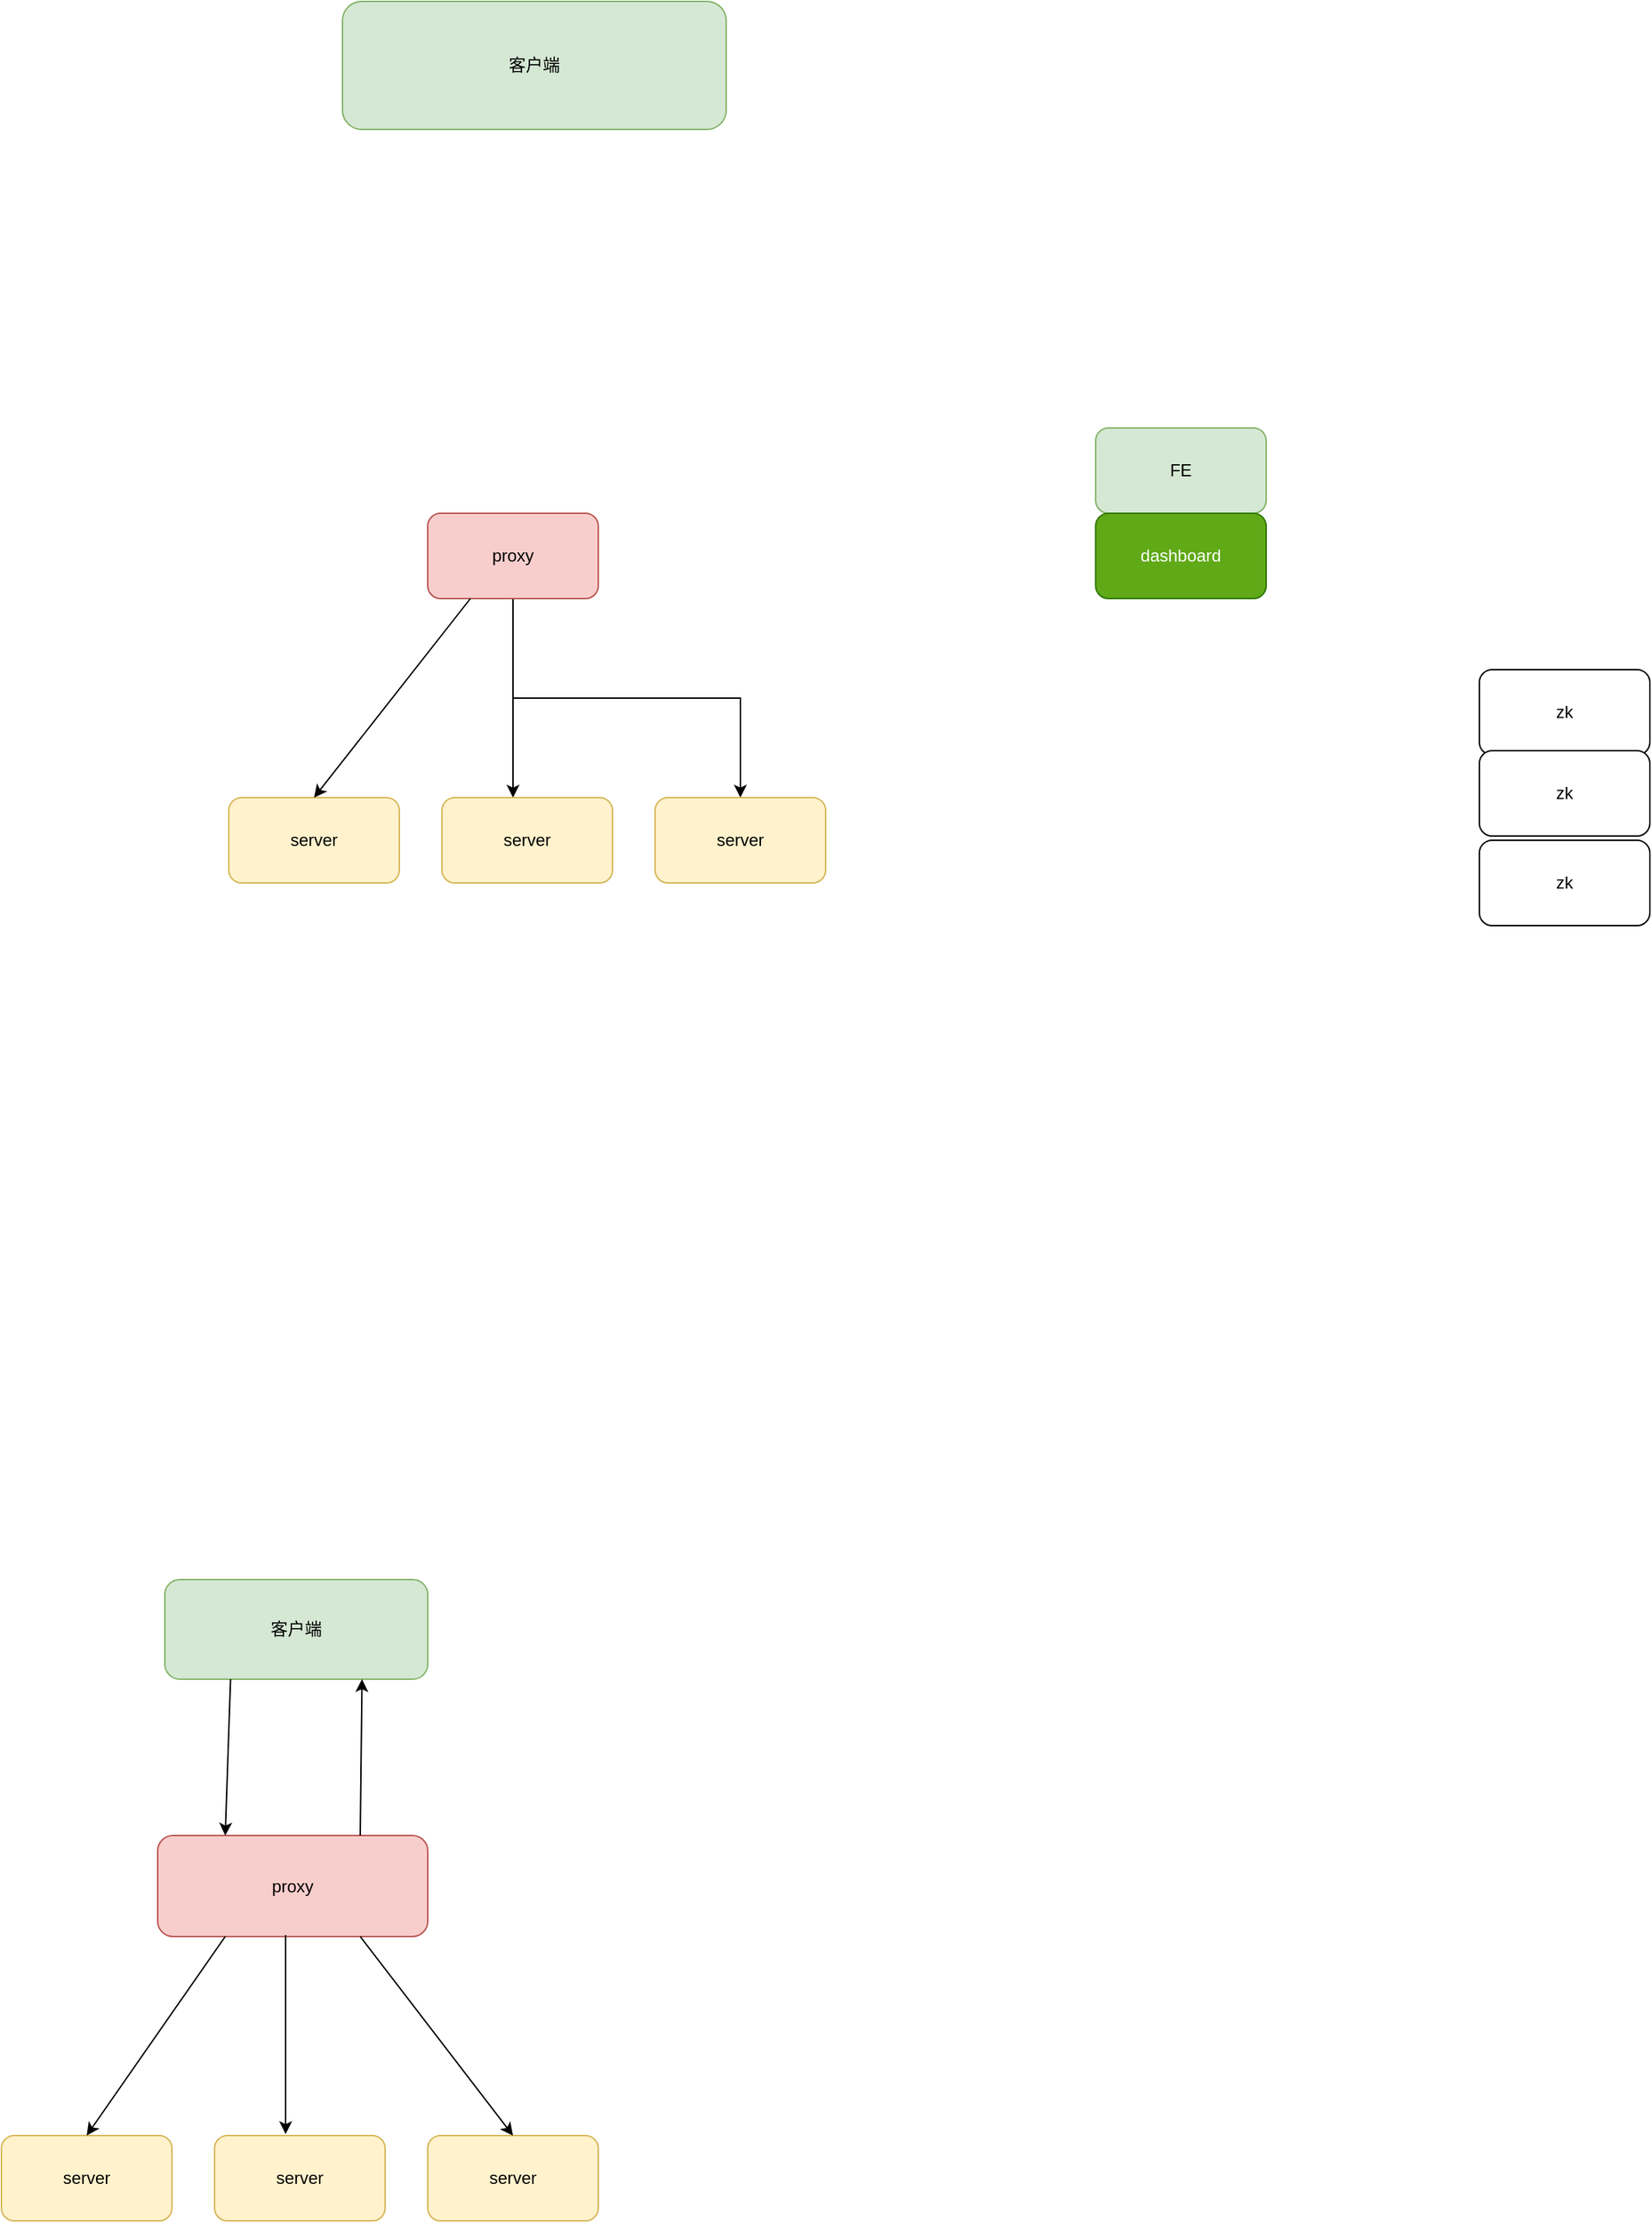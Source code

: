 <mxfile>
    <diagram id="2f404044-711c-603c-8f00-f6bb4c023d3c" name="Page-1">
        <mxGraphModel dx="1723" dy="1169" grid="1" gridSize="10" guides="1" tooltips="1" connect="1" arrows="1" fold="1" page="1" pageScale="1" pageWidth="1169" pageHeight="827" background="none" math="0" shadow="0">
            <root>
                <mxCell id="0"/>
                <mxCell id="1" parent="0"/>
                <mxCell id="2_33ajj9EVAp_yL2VxGF-64" value="客户端" style="rounded=1;whiteSpace=wrap;html=1;fillColor=#d5e8d4;strokeColor=#82b366;" parent="1" vertex="1">
                    <mxGeometry x="750" y="300" width="270" height="90" as="geometry"/>
                </mxCell>
                <mxCell id="2_33ajj9EVAp_yL2VxGF-74" style="edgeStyle=orthogonalEdgeStyle;rounded=0;orthogonalLoop=1;jettySize=auto;html=1;" parent="1" source="2_33ajj9EVAp_yL2VxGF-67" target="2_33ajj9EVAp_yL2VxGF-69" edge="1">
                    <mxGeometry relative="1" as="geometry">
                        <Array as="points">
                            <mxPoint x="870" y="820"/>
                            <mxPoint x="870" y="820"/>
                        </Array>
                    </mxGeometry>
                </mxCell>
                <mxCell id="2_33ajj9EVAp_yL2VxGF-75" style="edgeStyle=orthogonalEdgeStyle;rounded=0;orthogonalLoop=1;jettySize=auto;html=1;entryX=0.5;entryY=0;entryDx=0;entryDy=0;" parent="1" source="2_33ajj9EVAp_yL2VxGF-67" target="2_33ajj9EVAp_yL2VxGF-70" edge="1">
                    <mxGeometry relative="1" as="geometry">
                        <mxPoint x="1020" y="580" as="targetPoint"/>
                        <Array as="points">
                            <mxPoint x="870" y="790"/>
                            <mxPoint x="1030" y="790"/>
                        </Array>
                    </mxGeometry>
                </mxCell>
                <mxCell id="2_33ajj9EVAp_yL2VxGF-67" value="proxy" style="rounded=1;whiteSpace=wrap;html=1;fillColor=#f8cecc;strokeColor=#b85450;" parent="1" vertex="1">
                    <mxGeometry x="810" y="660" width="120" height="60" as="geometry"/>
                </mxCell>
                <mxCell id="2_33ajj9EVAp_yL2VxGF-68" value="server" style="rounded=1;whiteSpace=wrap;html=1;fillColor=#fff2cc;strokeColor=#d6b656;" parent="1" vertex="1">
                    <mxGeometry x="670" y="860" width="120" height="60" as="geometry"/>
                </mxCell>
                <mxCell id="2_33ajj9EVAp_yL2VxGF-69" value="server" style="rounded=1;whiteSpace=wrap;html=1;fillColor=#fff2cc;strokeColor=#d6b656;" parent="1" vertex="1">
                    <mxGeometry x="820" y="860" width="120" height="60" as="geometry"/>
                </mxCell>
                <mxCell id="2_33ajj9EVAp_yL2VxGF-70" value="server" style="rounded=1;whiteSpace=wrap;html=1;fillColor=#fff2cc;strokeColor=#d6b656;" parent="1" vertex="1">
                    <mxGeometry x="970" y="860" width="120" height="60" as="geometry"/>
                </mxCell>
                <mxCell id="2_33ajj9EVAp_yL2VxGF-73" value="" style="endArrow=classic;html=1;rounded=0;exitX=0.25;exitY=1;exitDx=0;exitDy=0;entryX=0.5;entryY=0;entryDx=0;entryDy=0;" parent="1" source="2_33ajj9EVAp_yL2VxGF-67" target="2_33ajj9EVAp_yL2VxGF-68" edge="1">
                    <mxGeometry width="50" height="50" relative="1" as="geometry">
                        <mxPoint x="1020" y="660" as="sourcePoint"/>
                        <mxPoint x="1070" y="610" as="targetPoint"/>
                    </mxGeometry>
                </mxCell>
                <mxCell id="2_33ajj9EVAp_yL2VxGF-76" value="FE" style="rounded=1;whiteSpace=wrap;html=1;fillColor=#d5e8d4;strokeColor=#82b366;" parent="1" vertex="1">
                    <mxGeometry x="1280" y="600" width="120" height="60" as="geometry"/>
                </mxCell>
                <mxCell id="2_33ajj9EVAp_yL2VxGF-77" value="dashboard" style="rounded=1;whiteSpace=wrap;html=1;fillColor=#60a917;strokeColor=#2D7600;fontColor=#ffffff;" parent="1" vertex="1">
                    <mxGeometry x="1280" y="660" width="120" height="60" as="geometry"/>
                </mxCell>
                <mxCell id="2_33ajj9EVAp_yL2VxGF-78" value="zk" style="rounded=1;whiteSpace=wrap;html=1;" parent="1" vertex="1">
                    <mxGeometry x="1550" y="770" width="120" height="60" as="geometry"/>
                </mxCell>
                <mxCell id="2_33ajj9EVAp_yL2VxGF-79" value="zk" style="rounded=1;whiteSpace=wrap;html=1;" parent="1" vertex="1">
                    <mxGeometry x="1550" y="827" width="120" height="60" as="geometry"/>
                </mxCell>
                <mxCell id="2_33ajj9EVAp_yL2VxGF-80" value="zk" style="rounded=1;whiteSpace=wrap;html=1;" parent="1" vertex="1">
                    <mxGeometry x="1550" y="890" width="120" height="60" as="geometry"/>
                </mxCell>
                <mxCell id="2" value="客户端" style="rounded=1;whiteSpace=wrap;html=1;fillColor=#d5e8d4;strokeColor=#82b366;" vertex="1" parent="1">
                    <mxGeometry x="625" y="1410" width="185" height="70" as="geometry"/>
                </mxCell>
                <mxCell id="5" value="proxy" style="rounded=1;whiteSpace=wrap;html=1;fillColor=#f8cecc;strokeColor=#b85450;" vertex="1" parent="1">
                    <mxGeometry x="620" y="1590" width="190" height="71" as="geometry"/>
                </mxCell>
                <mxCell id="6" value="server" style="rounded=1;whiteSpace=wrap;html=1;fillColor=#fff2cc;strokeColor=#d6b656;" vertex="1" parent="1">
                    <mxGeometry x="510" y="1801" width="120" height="60" as="geometry"/>
                </mxCell>
                <mxCell id="7" value="server" style="rounded=1;whiteSpace=wrap;html=1;fillColor=#fff2cc;strokeColor=#d6b656;" vertex="1" parent="1">
                    <mxGeometry x="660" y="1801" width="120" height="60" as="geometry"/>
                </mxCell>
                <mxCell id="8" value="server" style="rounded=1;whiteSpace=wrap;html=1;fillColor=#fff2cc;strokeColor=#d6b656;" vertex="1" parent="1">
                    <mxGeometry x="810" y="1801" width="120" height="60" as="geometry"/>
                </mxCell>
                <mxCell id="9" value="" style="endArrow=classic;html=1;rounded=0;exitX=0.25;exitY=1;exitDx=0;exitDy=0;entryX=0.5;entryY=0;entryDx=0;entryDy=0;" edge="1" parent="1" source="5" target="6">
                    <mxGeometry width="50" height="50" relative="1" as="geometry">
                        <mxPoint x="860" y="1601" as="sourcePoint"/>
                        <mxPoint x="910" y="1551" as="targetPoint"/>
                    </mxGeometry>
                </mxCell>
                <mxCell id="10" value="" style="endArrow=classic;html=1;" edge="1" parent="1">
                    <mxGeometry width="50" height="50" relative="1" as="geometry">
                        <mxPoint x="710" y="1660" as="sourcePoint"/>
                        <mxPoint x="710" y="1800" as="targetPoint"/>
                    </mxGeometry>
                </mxCell>
                <mxCell id="11" value="" style="endArrow=classic;html=1;exitX=0.75;exitY=1;exitDx=0;exitDy=0;entryX=0.5;entryY=0;entryDx=0;entryDy=0;" edge="1" parent="1" source="5" target="8">
                    <mxGeometry width="50" height="50" relative="1" as="geometry">
                        <mxPoint x="720" y="1670" as="sourcePoint"/>
                        <mxPoint x="720" y="1810" as="targetPoint"/>
                    </mxGeometry>
                </mxCell>
                <mxCell id="12" value="" style="endArrow=classic;html=1;entryX=0.25;entryY=0;entryDx=0;entryDy=0;exitX=0.25;exitY=1;exitDx=0;exitDy=0;" edge="1" parent="1" source="2" target="5">
                    <mxGeometry width="50" height="50" relative="1" as="geometry">
                        <mxPoint x="680" y="1460" as="sourcePoint"/>
                        <mxPoint x="730" y="1410" as="targetPoint"/>
                    </mxGeometry>
                </mxCell>
                <mxCell id="13" value="" style="endArrow=classic;html=1;entryX=0.75;entryY=1;entryDx=0;entryDy=0;exitX=0.75;exitY=0;exitDx=0;exitDy=0;" edge="1" parent="1" source="5" target="2">
                    <mxGeometry width="50" height="50" relative="1" as="geometry">
                        <mxPoint x="681.25" y="1470" as="sourcePoint"/>
                        <mxPoint x="677.5" y="1600" as="targetPoint"/>
                    </mxGeometry>
                </mxCell>
            </root>
        </mxGraphModel>
    </diagram>
</mxfile>